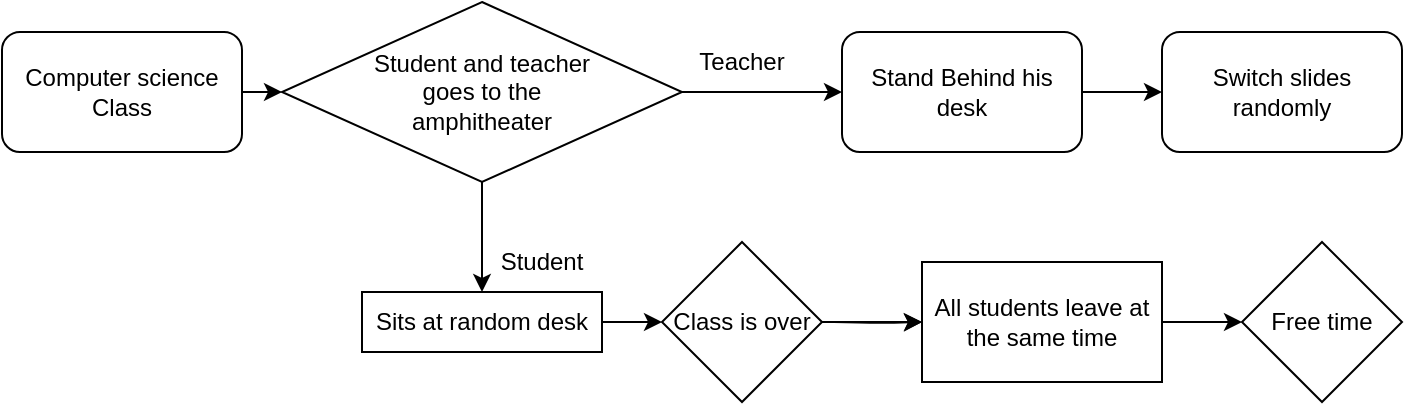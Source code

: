 <mxfile version="16.6.2" type="device"><diagram id="Vl_OhkJcjwV6zMKKU2pp" name="Page-2"><mxGraphModel dx="741" dy="461" grid="1" gridSize="10" guides="1" tooltips="1" connect="1" arrows="1" fold="1" page="1" pageScale="1" pageWidth="827" pageHeight="1169" math="0" shadow="0"><root><mxCell id="Em8Wj1yLBI8LEF294b5Z-0"/><mxCell id="Em8Wj1yLBI8LEF294b5Z-1" parent="Em8Wj1yLBI8LEF294b5Z-0"/><mxCell id="jdKQb9PGr7fy5v8IKkX6-9" style="edgeStyle=orthogonalEdgeStyle;curved=0;rounded=1;sketch=0;orthogonalLoop=1;jettySize=auto;html=1;entryX=0;entryY=0.5;entryDx=0;entryDy=0;" parent="Em8Wj1yLBI8LEF294b5Z-1" source="Em8Wj1yLBI8LEF294b5Z-3" target="jdKQb9PGr7fy5v8IKkX6-2" edge="1"><mxGeometry relative="1" as="geometry"/></mxCell><mxCell id="Em8Wj1yLBI8LEF294b5Z-3" value="Computer science Class" style="rounded=1;whiteSpace=wrap;html=1;sketch=0;" parent="Em8Wj1yLBI8LEF294b5Z-1" vertex="1"><mxGeometry x="20" y="160" width="120" height="60" as="geometry"/></mxCell><mxCell id="Em8Wj1yLBI8LEF294b5Z-8" style="edgeStyle=orthogonalEdgeStyle;curved=0;rounded=1;sketch=0;orthogonalLoop=1;jettySize=auto;html=1;exitX=1;exitY=0.5;exitDx=0;exitDy=0;" parent="Em8Wj1yLBI8LEF294b5Z-1" edge="1"><mxGeometry relative="1" as="geometry"><mxPoint x="440" y="190" as="targetPoint"/><mxPoint x="320" y="190" as="sourcePoint"/></mxGeometry></mxCell><mxCell id="Em8Wj1yLBI8LEF294b5Z-11" style="edgeStyle=orthogonalEdgeStyle;curved=0;rounded=1;sketch=0;orthogonalLoop=1;jettySize=auto;html=1;" parent="Em8Wj1yLBI8LEF294b5Z-1" edge="1"><mxGeometry relative="1" as="geometry"><mxPoint x="260" y="290" as="targetPoint"/><mxPoint x="260" y="230" as="sourcePoint"/></mxGeometry></mxCell><mxCell id="Em8Wj1yLBI8LEF294b5Z-10" value="Teacher" style="text;html=1;strokeColor=none;fillColor=none;align=center;verticalAlign=middle;whiteSpace=wrap;rounded=0;sketch=0;" parent="Em8Wj1yLBI8LEF294b5Z-1" vertex="1"><mxGeometry x="360" y="160" width="60" height="30" as="geometry"/></mxCell><mxCell id="Em8Wj1yLBI8LEF294b5Z-12" value="Student" style="text;html=1;strokeColor=none;fillColor=none;align=center;verticalAlign=middle;whiteSpace=wrap;rounded=0;sketch=0;" parent="Em8Wj1yLBI8LEF294b5Z-1" vertex="1"><mxGeometry x="260" y="260" width="60" height="30" as="geometry"/></mxCell><mxCell id="Em8Wj1yLBI8LEF294b5Z-20" style="edgeStyle=orthogonalEdgeStyle;curved=0;rounded=1;sketch=0;orthogonalLoop=1;jettySize=auto;html=1;entryX=0;entryY=0.5;entryDx=0;entryDy=0;" parent="Em8Wj1yLBI8LEF294b5Z-1" source="Em8Wj1yLBI8LEF294b5Z-13" edge="1"><mxGeometry relative="1" as="geometry"><mxPoint x="350" y="305" as="targetPoint"/></mxGeometry></mxCell><mxCell id="Em8Wj1yLBI8LEF294b5Z-13" value="Sits at random desk" style="rounded=0;whiteSpace=wrap;html=1;sketch=0;" parent="Em8Wj1yLBI8LEF294b5Z-1" vertex="1"><mxGeometry x="200" y="290" width="120" height="30" as="geometry"/></mxCell><mxCell id="Em8Wj1yLBI8LEF294b5Z-23" style="edgeStyle=orthogonalEdgeStyle;curved=0;rounded=1;sketch=0;orthogonalLoop=1;jettySize=auto;html=1;entryX=0;entryY=0.5;entryDx=0;entryDy=0;" parent="Em8Wj1yLBI8LEF294b5Z-1" target="Em8Wj1yLBI8LEF294b5Z-21" edge="1"><mxGeometry relative="1" as="geometry"><mxPoint x="436" y="305" as="sourcePoint"/></mxGeometry></mxCell><mxCell id="Em8Wj1yLBI8LEF294b5Z-25" style="edgeStyle=orthogonalEdgeStyle;curved=0;rounded=1;sketch=0;orthogonalLoop=1;jettySize=auto;html=1;entryX=0;entryY=0.5;entryDx=0;entryDy=0;" parent="Em8Wj1yLBI8LEF294b5Z-1" source="Em8Wj1yLBI8LEF294b5Z-21" edge="1"><mxGeometry relative="1" as="geometry"><mxPoint x="640" y="305" as="targetPoint"/></mxGeometry></mxCell><mxCell id="Em8Wj1yLBI8LEF294b5Z-21" value="All students leave at the same time" style="rounded=0;whiteSpace=wrap;html=1;sketch=0;" parent="Em8Wj1yLBI8LEF294b5Z-1" vertex="1"><mxGeometry x="480" y="275" width="120" height="60" as="geometry"/></mxCell><mxCell id="jdKQb9PGr7fy5v8IKkX6-8" style="edgeStyle=orthogonalEdgeStyle;curved=0;rounded=1;sketch=0;orthogonalLoop=1;jettySize=auto;html=1;entryX=0;entryY=0.5;entryDx=0;entryDy=0;" parent="Em8Wj1yLBI8LEF294b5Z-1" source="jdKQb9PGr7fy5v8IKkX6-0" target="jdKQb9PGr7fy5v8IKkX6-1" edge="1"><mxGeometry relative="1" as="geometry"/></mxCell><mxCell id="jdKQb9PGr7fy5v8IKkX6-0" value="Stand Behind his desk" style="rounded=1;whiteSpace=wrap;html=1;sketch=0;" parent="Em8Wj1yLBI8LEF294b5Z-1" vertex="1"><mxGeometry x="440" y="160" width="120" height="60" as="geometry"/></mxCell><mxCell id="jdKQb9PGr7fy5v8IKkX6-1" value="Switch slides randomly" style="rounded=1;whiteSpace=wrap;html=1;sketch=0;" parent="Em8Wj1yLBI8LEF294b5Z-1" vertex="1"><mxGeometry x="600" y="160" width="120" height="60" as="geometry"/></mxCell><mxCell id="jdKQb9PGr7fy5v8IKkX6-2" value="&lt;span&gt;Student and teacher &lt;br&gt;goes to the &lt;br&gt;amphitheater&lt;/span&gt;" style="rhombus;whiteSpace=wrap;html=1;rounded=0;sketch=0;" parent="Em8Wj1yLBI8LEF294b5Z-1" vertex="1"><mxGeometry x="160" y="145" width="200" height="90" as="geometry"/></mxCell><mxCell id="jdKQb9PGr7fy5v8IKkX6-5" value="" style="edgeStyle=orthogonalEdgeStyle;curved=0;rounded=1;sketch=0;orthogonalLoop=1;jettySize=auto;html=1;" parent="Em8Wj1yLBI8LEF294b5Z-1" source="jdKQb9PGr7fy5v8IKkX6-3" target="Em8Wj1yLBI8LEF294b5Z-21" edge="1"><mxGeometry relative="1" as="geometry"/></mxCell><mxCell id="jdKQb9PGr7fy5v8IKkX6-3" value="&lt;span&gt;Class is over&lt;/span&gt;" style="rhombus;whiteSpace=wrap;html=1;rounded=0;sketch=0;" parent="Em8Wj1yLBI8LEF294b5Z-1" vertex="1"><mxGeometry x="350" y="265" width="80" height="80" as="geometry"/></mxCell><mxCell id="jdKQb9PGr7fy5v8IKkX6-4" value="&lt;span&gt;Free time&lt;/span&gt;" style="rhombus;whiteSpace=wrap;html=1;rounded=0;sketch=0;" parent="Em8Wj1yLBI8LEF294b5Z-1" vertex="1"><mxGeometry x="640" y="265" width="80" height="80" as="geometry"/></mxCell></root></mxGraphModel></diagram></mxfile>